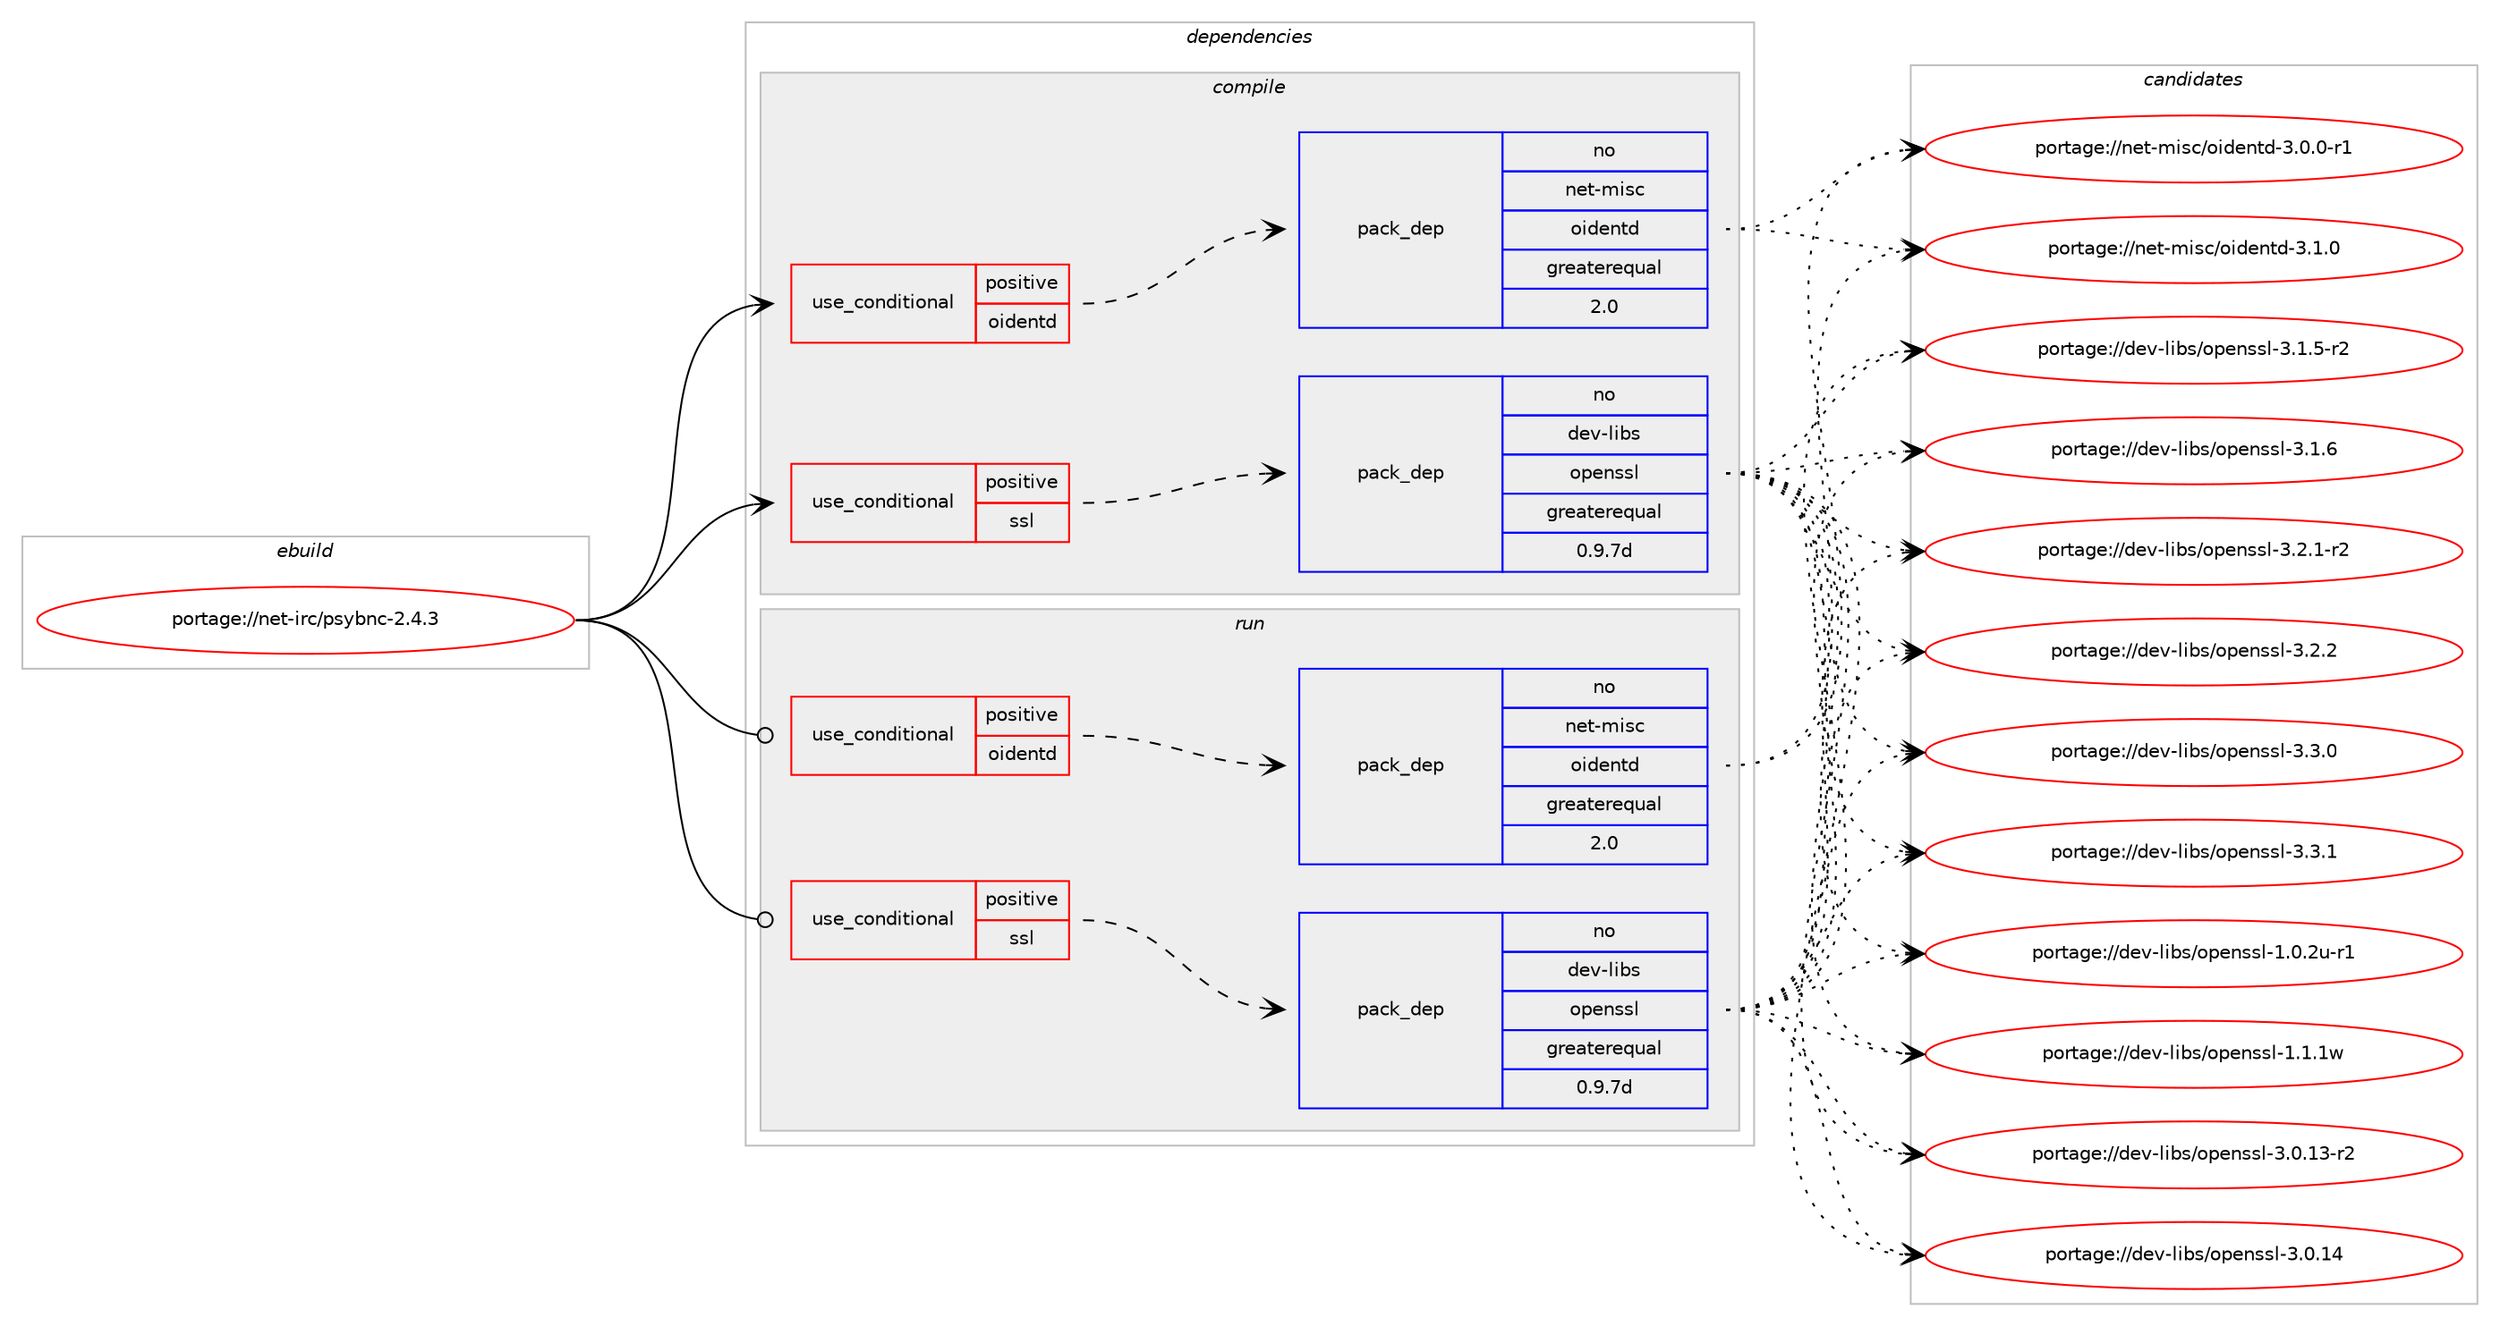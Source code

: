 digraph prolog {

# *************
# Graph options
# *************

newrank=true;
concentrate=true;
compound=true;
graph [rankdir=LR,fontname=Helvetica,fontsize=10,ranksep=1.5];#, ranksep=2.5, nodesep=0.2];
edge  [arrowhead=vee];
node  [fontname=Helvetica,fontsize=10];

# **********
# The ebuild
# **********

subgraph cluster_leftcol {
color=gray;
rank=same;
label=<<i>ebuild</i>>;
id [label="portage://net-irc/psybnc-2.4.3", color=red, width=4, href="../net-irc/psybnc-2.4.3.svg"];
}

# ****************
# The dependencies
# ****************

subgraph cluster_midcol {
color=gray;
label=<<i>dependencies</i>>;
subgraph cluster_compile {
fillcolor="#eeeeee";
style=filled;
label=<<i>compile</i>>;
subgraph cond90224 {
dependency181648 [label=<<TABLE BORDER="0" CELLBORDER="1" CELLSPACING="0" CELLPADDING="4"><TR><TD ROWSPAN="3" CELLPADDING="10">use_conditional</TD></TR><TR><TD>positive</TD></TR><TR><TD>oidentd</TD></TR></TABLE>>, shape=none, color=red];
subgraph pack88849 {
dependency181649 [label=<<TABLE BORDER="0" CELLBORDER="1" CELLSPACING="0" CELLPADDING="4" WIDTH="220"><TR><TD ROWSPAN="6" CELLPADDING="30">pack_dep</TD></TR><TR><TD WIDTH="110">no</TD></TR><TR><TD>net-misc</TD></TR><TR><TD>oidentd</TD></TR><TR><TD>greaterequal</TD></TR><TR><TD>2.0</TD></TR></TABLE>>, shape=none, color=blue];
}
dependency181648:e -> dependency181649:w [weight=20,style="dashed",arrowhead="vee"];
}
id:e -> dependency181648:w [weight=20,style="solid",arrowhead="vee"];
subgraph cond90225 {
dependency181650 [label=<<TABLE BORDER="0" CELLBORDER="1" CELLSPACING="0" CELLPADDING="4"><TR><TD ROWSPAN="3" CELLPADDING="10">use_conditional</TD></TR><TR><TD>positive</TD></TR><TR><TD>ssl</TD></TR></TABLE>>, shape=none, color=red];
subgraph pack88850 {
dependency181651 [label=<<TABLE BORDER="0" CELLBORDER="1" CELLSPACING="0" CELLPADDING="4" WIDTH="220"><TR><TD ROWSPAN="6" CELLPADDING="30">pack_dep</TD></TR><TR><TD WIDTH="110">no</TD></TR><TR><TD>dev-libs</TD></TR><TR><TD>openssl</TD></TR><TR><TD>greaterequal</TD></TR><TR><TD>0.9.7d</TD></TR></TABLE>>, shape=none, color=blue];
}
dependency181650:e -> dependency181651:w [weight=20,style="dashed",arrowhead="vee"];
}
id:e -> dependency181650:w [weight=20,style="solid",arrowhead="vee"];
# *** BEGIN UNKNOWN DEPENDENCY TYPE (TODO) ***
# id -> package_dependency(portage://net-irc/psybnc-2.4.3,install,no,acct-group,psybnc,none,[,,],[],[])
# *** END UNKNOWN DEPENDENCY TYPE (TODO) ***

# *** BEGIN UNKNOWN DEPENDENCY TYPE (TODO) ***
# id -> package_dependency(portage://net-irc/psybnc-2.4.3,install,no,acct-user,psybnc,none,[,,],[],[])
# *** END UNKNOWN DEPENDENCY TYPE (TODO) ***

}
subgraph cluster_compileandrun {
fillcolor="#eeeeee";
style=filled;
label=<<i>compile and run</i>>;
}
subgraph cluster_run {
fillcolor="#eeeeee";
style=filled;
label=<<i>run</i>>;
subgraph cond90226 {
dependency181652 [label=<<TABLE BORDER="0" CELLBORDER="1" CELLSPACING="0" CELLPADDING="4"><TR><TD ROWSPAN="3" CELLPADDING="10">use_conditional</TD></TR><TR><TD>positive</TD></TR><TR><TD>oidentd</TD></TR></TABLE>>, shape=none, color=red];
subgraph pack88851 {
dependency181653 [label=<<TABLE BORDER="0" CELLBORDER="1" CELLSPACING="0" CELLPADDING="4" WIDTH="220"><TR><TD ROWSPAN="6" CELLPADDING="30">pack_dep</TD></TR><TR><TD WIDTH="110">no</TD></TR><TR><TD>net-misc</TD></TR><TR><TD>oidentd</TD></TR><TR><TD>greaterequal</TD></TR><TR><TD>2.0</TD></TR></TABLE>>, shape=none, color=blue];
}
dependency181652:e -> dependency181653:w [weight=20,style="dashed",arrowhead="vee"];
}
id:e -> dependency181652:w [weight=20,style="solid",arrowhead="odot"];
subgraph cond90227 {
dependency181654 [label=<<TABLE BORDER="0" CELLBORDER="1" CELLSPACING="0" CELLPADDING="4"><TR><TD ROWSPAN="3" CELLPADDING="10">use_conditional</TD></TR><TR><TD>positive</TD></TR><TR><TD>ssl</TD></TR></TABLE>>, shape=none, color=red];
subgraph pack88852 {
dependency181655 [label=<<TABLE BORDER="0" CELLBORDER="1" CELLSPACING="0" CELLPADDING="4" WIDTH="220"><TR><TD ROWSPAN="6" CELLPADDING="30">pack_dep</TD></TR><TR><TD WIDTH="110">no</TD></TR><TR><TD>dev-libs</TD></TR><TR><TD>openssl</TD></TR><TR><TD>greaterequal</TD></TR><TR><TD>0.9.7d</TD></TR></TABLE>>, shape=none, color=blue];
}
dependency181654:e -> dependency181655:w [weight=20,style="dashed",arrowhead="vee"];
}
id:e -> dependency181654:w [weight=20,style="solid",arrowhead="odot"];
# *** BEGIN UNKNOWN DEPENDENCY TYPE (TODO) ***
# id -> package_dependency(portage://net-irc/psybnc-2.4.3,run,no,acct-group,psybnc,none,[,,],[],[])
# *** END UNKNOWN DEPENDENCY TYPE (TODO) ***

# *** BEGIN UNKNOWN DEPENDENCY TYPE (TODO) ***
# id -> package_dependency(portage://net-irc/psybnc-2.4.3,run,no,acct-user,psybnc,none,[,,],[],[])
# *** END UNKNOWN DEPENDENCY TYPE (TODO) ***

}
}

# **************
# The candidates
# **************

subgraph cluster_choices {
rank=same;
color=gray;
label=<<i>candidates</i>>;

subgraph choice88849 {
color=black;
nodesep=1;
choice1101011164510910511599471111051001011101161004551464846484511449 [label="portage://net-misc/oidentd-3.0.0-r1", color=red, width=4,href="../net-misc/oidentd-3.0.0-r1.svg"];
choice110101116451091051159947111105100101110116100455146494648 [label="portage://net-misc/oidentd-3.1.0", color=red, width=4,href="../net-misc/oidentd-3.1.0.svg"];
dependency181649:e -> choice1101011164510910511599471111051001011101161004551464846484511449:w [style=dotted,weight="100"];
dependency181649:e -> choice110101116451091051159947111105100101110116100455146494648:w [style=dotted,weight="100"];
}
subgraph choice88850 {
color=black;
nodesep=1;
choice1001011184510810598115471111121011101151151084549464846501174511449 [label="portage://dev-libs/openssl-1.0.2u-r1", color=red, width=4,href="../dev-libs/openssl-1.0.2u-r1.svg"];
choice100101118451081059811547111112101110115115108454946494649119 [label="portage://dev-libs/openssl-1.1.1w", color=red, width=4,href="../dev-libs/openssl-1.1.1w.svg"];
choice100101118451081059811547111112101110115115108455146484649514511450 [label="portage://dev-libs/openssl-3.0.13-r2", color=red, width=4,href="../dev-libs/openssl-3.0.13-r2.svg"];
choice10010111845108105981154711111210111011511510845514648464952 [label="portage://dev-libs/openssl-3.0.14", color=red, width=4,href="../dev-libs/openssl-3.0.14.svg"];
choice1001011184510810598115471111121011101151151084551464946534511450 [label="portage://dev-libs/openssl-3.1.5-r2", color=red, width=4,href="../dev-libs/openssl-3.1.5-r2.svg"];
choice100101118451081059811547111112101110115115108455146494654 [label="portage://dev-libs/openssl-3.1.6", color=red, width=4,href="../dev-libs/openssl-3.1.6.svg"];
choice1001011184510810598115471111121011101151151084551465046494511450 [label="portage://dev-libs/openssl-3.2.1-r2", color=red, width=4,href="../dev-libs/openssl-3.2.1-r2.svg"];
choice100101118451081059811547111112101110115115108455146504650 [label="portage://dev-libs/openssl-3.2.2", color=red, width=4,href="../dev-libs/openssl-3.2.2.svg"];
choice100101118451081059811547111112101110115115108455146514648 [label="portage://dev-libs/openssl-3.3.0", color=red, width=4,href="../dev-libs/openssl-3.3.0.svg"];
choice100101118451081059811547111112101110115115108455146514649 [label="portage://dev-libs/openssl-3.3.1", color=red, width=4,href="../dev-libs/openssl-3.3.1.svg"];
dependency181651:e -> choice1001011184510810598115471111121011101151151084549464846501174511449:w [style=dotted,weight="100"];
dependency181651:e -> choice100101118451081059811547111112101110115115108454946494649119:w [style=dotted,weight="100"];
dependency181651:e -> choice100101118451081059811547111112101110115115108455146484649514511450:w [style=dotted,weight="100"];
dependency181651:e -> choice10010111845108105981154711111210111011511510845514648464952:w [style=dotted,weight="100"];
dependency181651:e -> choice1001011184510810598115471111121011101151151084551464946534511450:w [style=dotted,weight="100"];
dependency181651:e -> choice100101118451081059811547111112101110115115108455146494654:w [style=dotted,weight="100"];
dependency181651:e -> choice1001011184510810598115471111121011101151151084551465046494511450:w [style=dotted,weight="100"];
dependency181651:e -> choice100101118451081059811547111112101110115115108455146504650:w [style=dotted,weight="100"];
dependency181651:e -> choice100101118451081059811547111112101110115115108455146514648:w [style=dotted,weight="100"];
dependency181651:e -> choice100101118451081059811547111112101110115115108455146514649:w [style=dotted,weight="100"];
}
subgraph choice88851 {
color=black;
nodesep=1;
choice1101011164510910511599471111051001011101161004551464846484511449 [label="portage://net-misc/oidentd-3.0.0-r1", color=red, width=4,href="../net-misc/oidentd-3.0.0-r1.svg"];
choice110101116451091051159947111105100101110116100455146494648 [label="portage://net-misc/oidentd-3.1.0", color=red, width=4,href="../net-misc/oidentd-3.1.0.svg"];
dependency181653:e -> choice1101011164510910511599471111051001011101161004551464846484511449:w [style=dotted,weight="100"];
dependency181653:e -> choice110101116451091051159947111105100101110116100455146494648:w [style=dotted,weight="100"];
}
subgraph choice88852 {
color=black;
nodesep=1;
choice1001011184510810598115471111121011101151151084549464846501174511449 [label="portage://dev-libs/openssl-1.0.2u-r1", color=red, width=4,href="../dev-libs/openssl-1.0.2u-r1.svg"];
choice100101118451081059811547111112101110115115108454946494649119 [label="portage://dev-libs/openssl-1.1.1w", color=red, width=4,href="../dev-libs/openssl-1.1.1w.svg"];
choice100101118451081059811547111112101110115115108455146484649514511450 [label="portage://dev-libs/openssl-3.0.13-r2", color=red, width=4,href="../dev-libs/openssl-3.0.13-r2.svg"];
choice10010111845108105981154711111210111011511510845514648464952 [label="portage://dev-libs/openssl-3.0.14", color=red, width=4,href="../dev-libs/openssl-3.0.14.svg"];
choice1001011184510810598115471111121011101151151084551464946534511450 [label="portage://dev-libs/openssl-3.1.5-r2", color=red, width=4,href="../dev-libs/openssl-3.1.5-r2.svg"];
choice100101118451081059811547111112101110115115108455146494654 [label="portage://dev-libs/openssl-3.1.6", color=red, width=4,href="../dev-libs/openssl-3.1.6.svg"];
choice1001011184510810598115471111121011101151151084551465046494511450 [label="portage://dev-libs/openssl-3.2.1-r2", color=red, width=4,href="../dev-libs/openssl-3.2.1-r2.svg"];
choice100101118451081059811547111112101110115115108455146504650 [label="portage://dev-libs/openssl-3.2.2", color=red, width=4,href="../dev-libs/openssl-3.2.2.svg"];
choice100101118451081059811547111112101110115115108455146514648 [label="portage://dev-libs/openssl-3.3.0", color=red, width=4,href="../dev-libs/openssl-3.3.0.svg"];
choice100101118451081059811547111112101110115115108455146514649 [label="portage://dev-libs/openssl-3.3.1", color=red, width=4,href="../dev-libs/openssl-3.3.1.svg"];
dependency181655:e -> choice1001011184510810598115471111121011101151151084549464846501174511449:w [style=dotted,weight="100"];
dependency181655:e -> choice100101118451081059811547111112101110115115108454946494649119:w [style=dotted,weight="100"];
dependency181655:e -> choice100101118451081059811547111112101110115115108455146484649514511450:w [style=dotted,weight="100"];
dependency181655:e -> choice10010111845108105981154711111210111011511510845514648464952:w [style=dotted,weight="100"];
dependency181655:e -> choice1001011184510810598115471111121011101151151084551464946534511450:w [style=dotted,weight="100"];
dependency181655:e -> choice100101118451081059811547111112101110115115108455146494654:w [style=dotted,weight="100"];
dependency181655:e -> choice1001011184510810598115471111121011101151151084551465046494511450:w [style=dotted,weight="100"];
dependency181655:e -> choice100101118451081059811547111112101110115115108455146504650:w [style=dotted,weight="100"];
dependency181655:e -> choice100101118451081059811547111112101110115115108455146514648:w [style=dotted,weight="100"];
dependency181655:e -> choice100101118451081059811547111112101110115115108455146514649:w [style=dotted,weight="100"];
}
}

}
